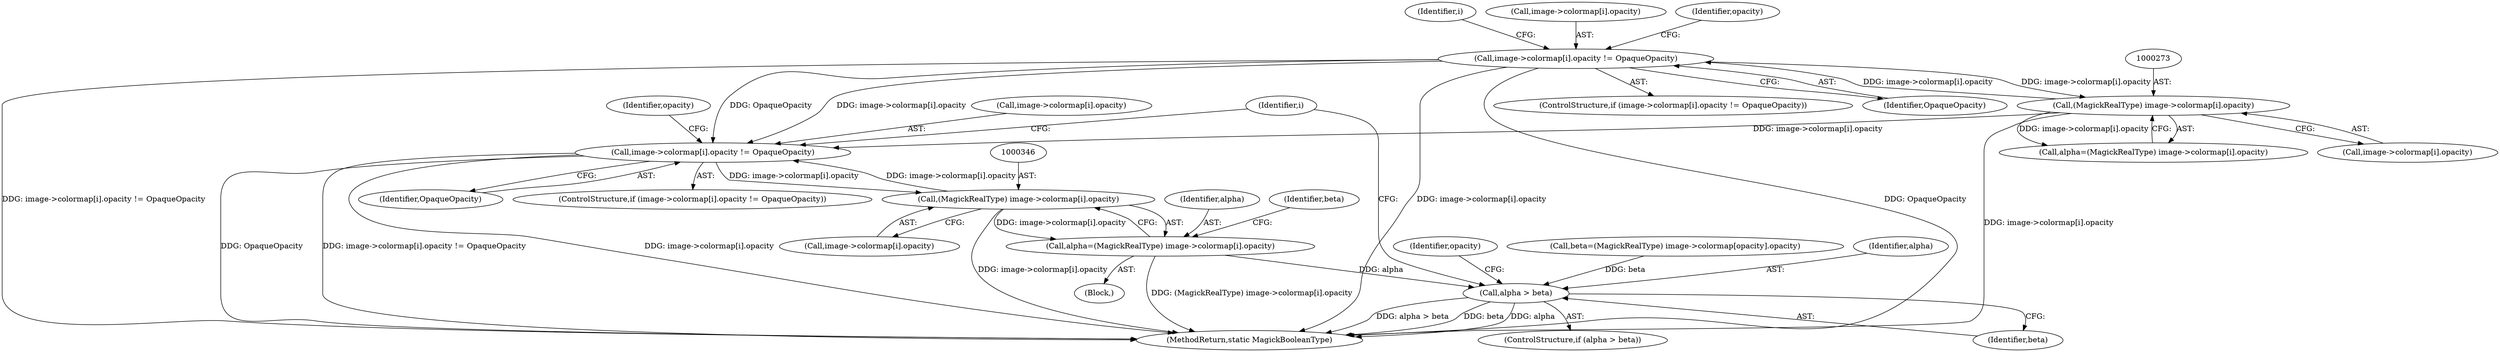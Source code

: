 digraph "0_ImageMagick_10b3823a7619ed22d42764733eb052c4159bc8c1_1@pointer" {
"1000324" [label="(Call,image->colormap[i].opacity != OpaqueOpacity)"];
"1000251" [label="(Call,image->colormap[i].opacity != OpaqueOpacity)"];
"1000272" [label="(Call,(MagickRealType) image->colormap[i].opacity)"];
"1000345" [label="(Call,(MagickRealType) image->colormap[i].opacity)"];
"1000324" [label="(Call,image->colormap[i].opacity != OpaqueOpacity)"];
"1000343" [label="(Call,alpha=(MagickRealType) image->colormap[i].opacity)"];
"1000366" [label="(Call,alpha > beta)"];
"1000270" [label="(Call,alpha=(MagickRealType) image->colormap[i].opacity)"];
"1000249" [label="(Identifier,i)"];
"1000347" [label="(Call,image->colormap[i].opacity)"];
"1000333" [label="(Block,)"];
"1000344" [label="(Identifier,alpha)"];
"1000332" [label="(Identifier,OpaqueOpacity)"];
"1000588" [label="(MethodReturn,static MagickBooleanType)"];
"1000322" [label="(Identifier,i)"];
"1000354" [label="(Call,beta=(MagickRealType) image->colormap[opacity].opacity)"];
"1000355" [label="(Identifier,beta)"];
"1000250" [label="(ControlStructure,if (image->colormap[i].opacity != OpaqueOpacity))"];
"1000325" [label="(Call,image->colormap[i].opacity)"];
"1000343" [label="(Call,alpha=(MagickRealType) image->colormap[i].opacity)"];
"1000252" [label="(Call,image->colormap[i].opacity)"];
"1000263" [label="(Identifier,opacity)"];
"1000259" [label="(Identifier,OpaqueOpacity)"];
"1000324" [label="(Call,image->colormap[i].opacity != OpaqueOpacity)"];
"1000367" [label="(Identifier,alpha)"];
"1000274" [label="(Call,image->colormap[i].opacity)"];
"1000323" [label="(ControlStructure,if (image->colormap[i].opacity != OpaqueOpacity))"];
"1000365" [label="(ControlStructure,if (alpha > beta))"];
"1000251" [label="(Call,image->colormap[i].opacity != OpaqueOpacity)"];
"1000272" [label="(Call,(MagickRealType) image->colormap[i].opacity)"];
"1000366" [label="(Call,alpha > beta)"];
"1000345" [label="(Call,(MagickRealType) image->colormap[i].opacity)"];
"1000368" [label="(Identifier,beta)"];
"1000336" [label="(Identifier,opacity)"];
"1000370" [label="(Identifier,opacity)"];
"1000324" -> "1000323"  [label="AST: "];
"1000324" -> "1000332"  [label="CFG: "];
"1000325" -> "1000324"  [label="AST: "];
"1000332" -> "1000324"  [label="AST: "];
"1000336" -> "1000324"  [label="CFG: "];
"1000322" -> "1000324"  [label="CFG: "];
"1000324" -> "1000588"  [label="DDG: OpaqueOpacity"];
"1000324" -> "1000588"  [label="DDG: image->colormap[i].opacity != OpaqueOpacity"];
"1000324" -> "1000588"  [label="DDG: image->colormap[i].opacity"];
"1000251" -> "1000324"  [label="DDG: image->colormap[i].opacity"];
"1000251" -> "1000324"  [label="DDG: OpaqueOpacity"];
"1000272" -> "1000324"  [label="DDG: image->colormap[i].opacity"];
"1000345" -> "1000324"  [label="DDG: image->colormap[i].opacity"];
"1000324" -> "1000345"  [label="DDG: image->colormap[i].opacity"];
"1000251" -> "1000250"  [label="AST: "];
"1000251" -> "1000259"  [label="CFG: "];
"1000252" -> "1000251"  [label="AST: "];
"1000259" -> "1000251"  [label="AST: "];
"1000263" -> "1000251"  [label="CFG: "];
"1000249" -> "1000251"  [label="CFG: "];
"1000251" -> "1000588"  [label="DDG: OpaqueOpacity"];
"1000251" -> "1000588"  [label="DDG: image->colormap[i].opacity != OpaqueOpacity"];
"1000251" -> "1000588"  [label="DDG: image->colormap[i].opacity"];
"1000272" -> "1000251"  [label="DDG: image->colormap[i].opacity"];
"1000251" -> "1000272"  [label="DDG: image->colormap[i].opacity"];
"1000272" -> "1000270"  [label="AST: "];
"1000272" -> "1000274"  [label="CFG: "];
"1000273" -> "1000272"  [label="AST: "];
"1000274" -> "1000272"  [label="AST: "];
"1000270" -> "1000272"  [label="CFG: "];
"1000272" -> "1000588"  [label="DDG: image->colormap[i].opacity"];
"1000272" -> "1000270"  [label="DDG: image->colormap[i].opacity"];
"1000345" -> "1000343"  [label="AST: "];
"1000345" -> "1000347"  [label="CFG: "];
"1000346" -> "1000345"  [label="AST: "];
"1000347" -> "1000345"  [label="AST: "];
"1000343" -> "1000345"  [label="CFG: "];
"1000345" -> "1000588"  [label="DDG: image->colormap[i].opacity"];
"1000345" -> "1000343"  [label="DDG: image->colormap[i].opacity"];
"1000343" -> "1000333"  [label="AST: "];
"1000344" -> "1000343"  [label="AST: "];
"1000355" -> "1000343"  [label="CFG: "];
"1000343" -> "1000588"  [label="DDG: (MagickRealType) image->colormap[i].opacity"];
"1000343" -> "1000366"  [label="DDG: alpha"];
"1000366" -> "1000365"  [label="AST: "];
"1000366" -> "1000368"  [label="CFG: "];
"1000367" -> "1000366"  [label="AST: "];
"1000368" -> "1000366"  [label="AST: "];
"1000370" -> "1000366"  [label="CFG: "];
"1000322" -> "1000366"  [label="CFG: "];
"1000366" -> "1000588"  [label="DDG: beta"];
"1000366" -> "1000588"  [label="DDG: alpha"];
"1000366" -> "1000588"  [label="DDG: alpha > beta"];
"1000354" -> "1000366"  [label="DDG: beta"];
}
